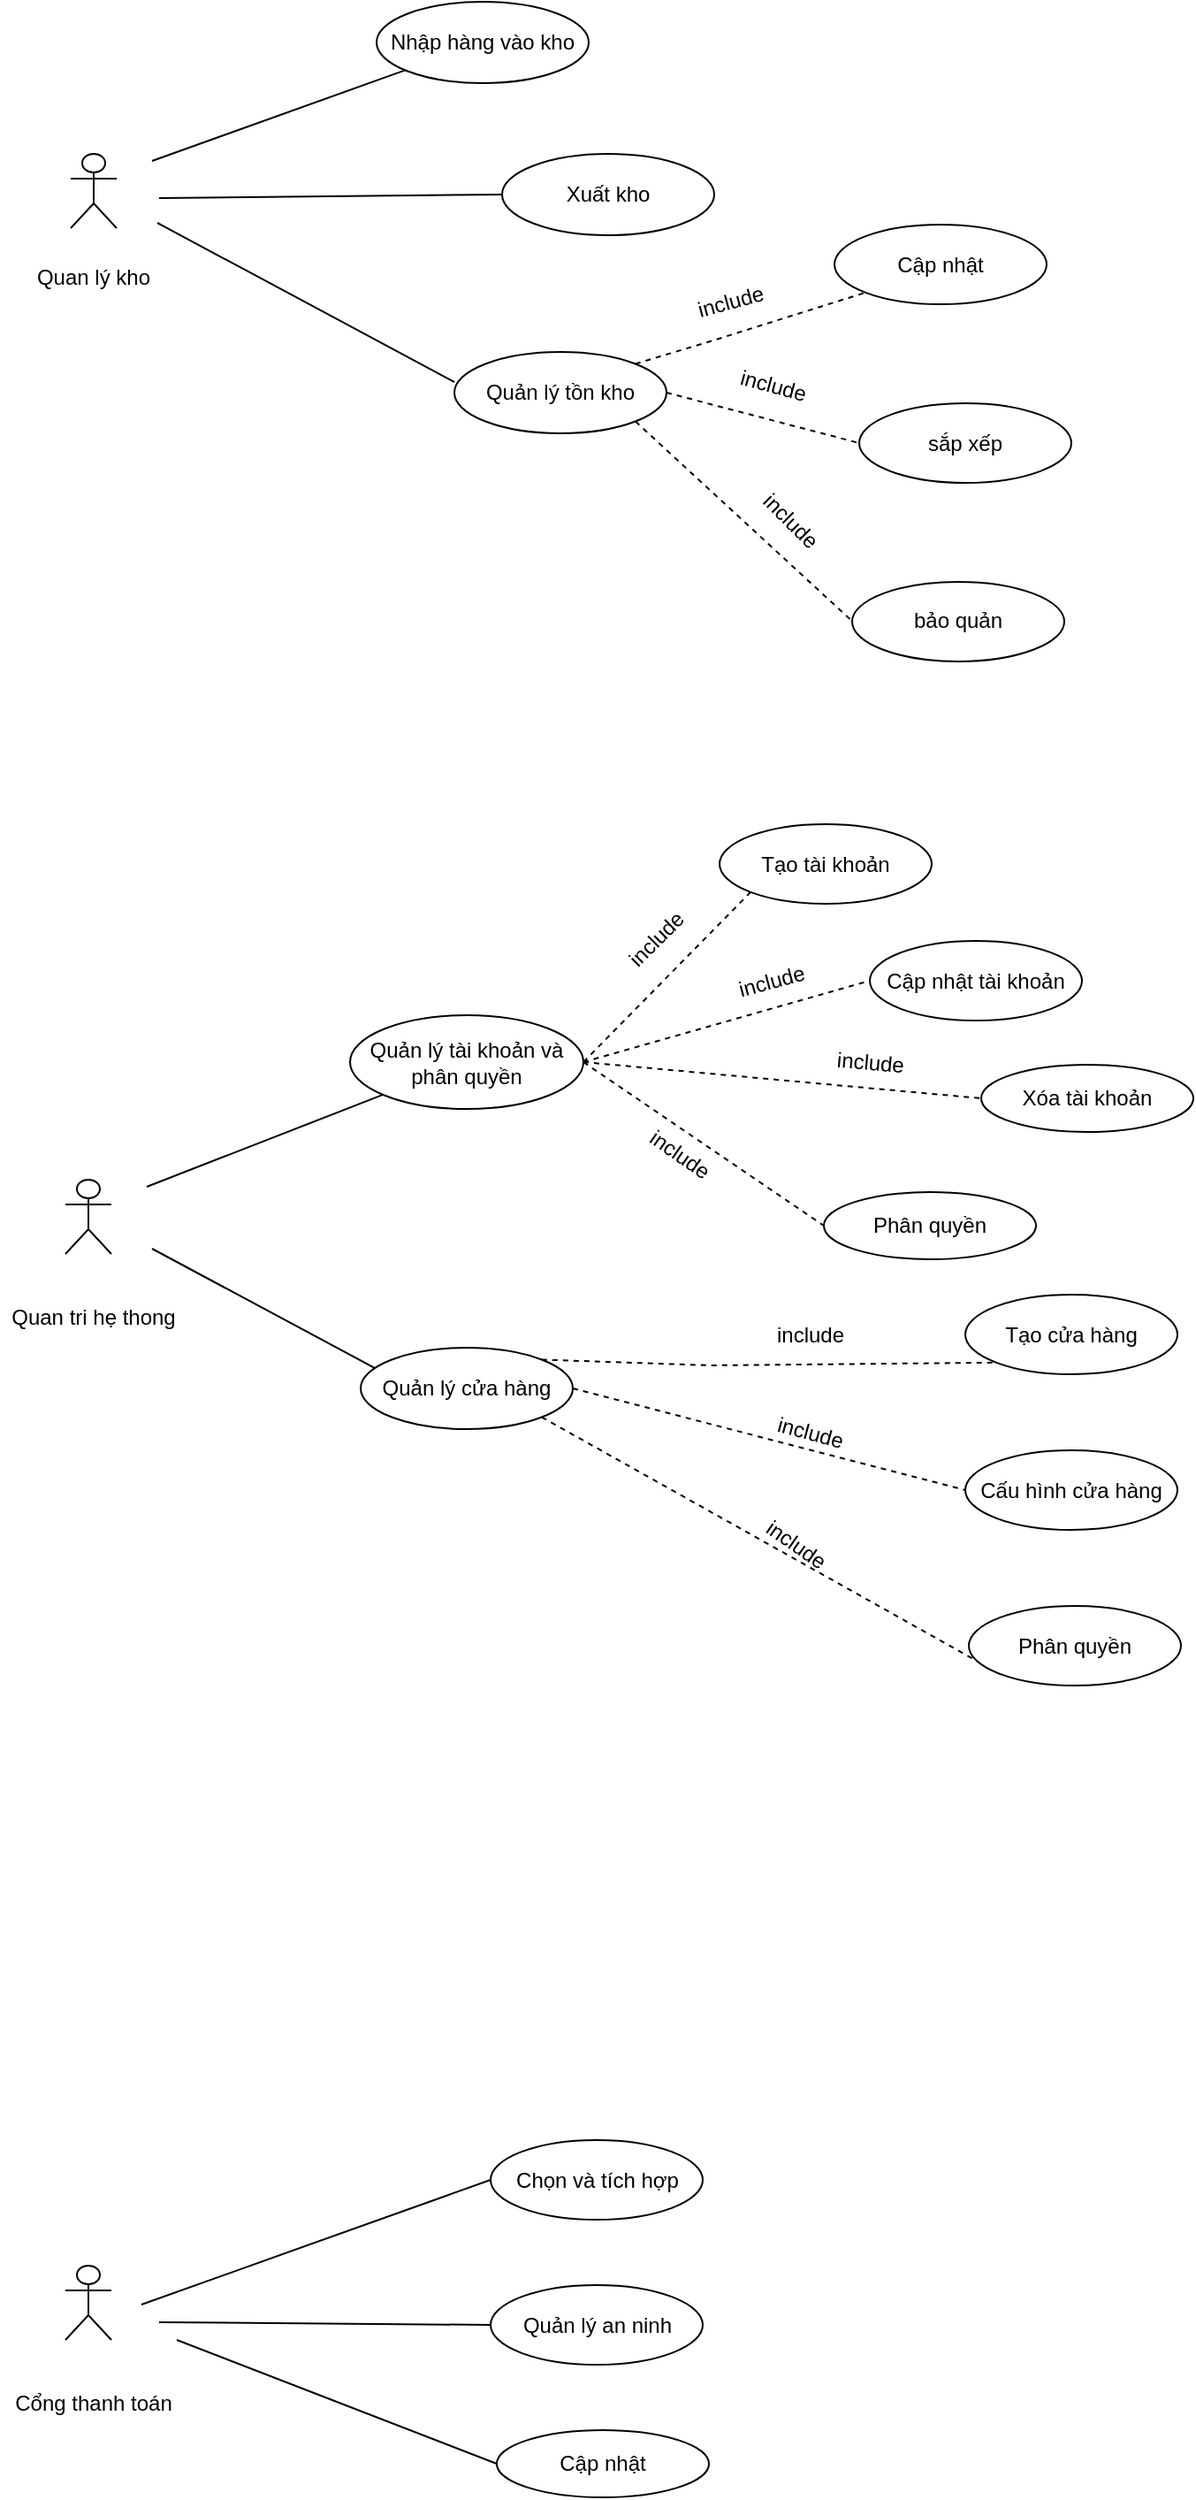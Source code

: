 <mxfile version="24.2.2" type="github">
  <diagram name="Trang-1" id="mjab6ADfAxwIbhP81gIm">
    <mxGraphModel dx="1278" dy="1340" grid="0" gridSize="10" guides="1" tooltips="1" connect="1" arrows="1" fold="1" page="1" pageScale="1" pageWidth="1654" pageHeight="2336" math="0" shadow="0">
      <root>
        <object label="" id="0">
          <mxCell />
        </object>
        <mxCell id="1" parent="0" />
        <object label="Actor" id="of0kRLde1mflrW6ySoam-1">
          <mxCell style="shape=umlActor;verticalLabelPosition=bottom;verticalAlign=top;html=1;outlineConnect=0;overflow=hidden;noLabel=1;" vertex="1" parent="1">
            <mxGeometry x="88" y="114" width="26" height="42" as="geometry" />
          </mxCell>
        </object>
        <mxCell id="of0kRLde1mflrW6ySoam-7" value="Quan lý kho" style="text;html=1;align=center;verticalAlign=middle;whiteSpace=wrap;rounded=0;" vertex="1" parent="1">
          <mxGeometry x="48" y="169" width="106" height="30" as="geometry" />
        </mxCell>
        <mxCell id="of0kRLde1mflrW6ySoam-8" value="" style="endArrow=none;html=1;rounded=0;" edge="1" parent="1" target="of0kRLde1mflrW6ySoam-9">
          <mxGeometry width="50" height="50" relative="1" as="geometry">
            <mxPoint x="134" y="118" as="sourcePoint" />
            <mxPoint x="205" y="67" as="targetPoint" />
          </mxGeometry>
        </mxCell>
        <mxCell id="of0kRLde1mflrW6ySoam-9" value="Nhập hàng vào kho" style="ellipse;whiteSpace=wrap;html=1;" vertex="1" parent="1">
          <mxGeometry x="261" y="28" width="120" height="46" as="geometry" />
        </mxCell>
        <mxCell id="of0kRLde1mflrW6ySoam-10" value="" style="endArrow=none;html=1;rounded=0;entryX=0;entryY=0.5;entryDx=0;entryDy=0;" edge="1" target="of0kRLde1mflrW6ySoam-11" parent="1">
          <mxGeometry width="50" height="50" relative="1" as="geometry">
            <mxPoint x="138" y="139" as="sourcePoint" />
            <mxPoint x="284" y="158" as="targetPoint" />
          </mxGeometry>
        </mxCell>
        <mxCell id="of0kRLde1mflrW6ySoam-11" value="Xuất kho" style="ellipse;whiteSpace=wrap;html=1;" vertex="1" parent="1">
          <mxGeometry x="332" y="114" width="120" height="46" as="geometry" />
        </mxCell>
        <mxCell id="of0kRLde1mflrW6ySoam-13" value="" style="endArrow=none;html=1;rounded=0;" edge="1" parent="1">
          <mxGeometry width="50" height="50" relative="1" as="geometry">
            <mxPoint x="137" y="153" as="sourcePoint" />
            <mxPoint x="305" y="243" as="targetPoint" />
          </mxGeometry>
        </mxCell>
        <mxCell id="of0kRLde1mflrW6ySoam-14" value="Quản lý tồn kho" style="ellipse;whiteSpace=wrap;html=1;" vertex="1" parent="1">
          <mxGeometry x="305" y="226" width="120" height="46" as="geometry" />
        </mxCell>
        <mxCell id="of0kRLde1mflrW6ySoam-16" value="" style="endArrow=none;dashed=1;html=1;rounded=0;exitX=1;exitY=0;exitDx=0;exitDy=0;entryX=0;entryY=1;entryDx=0;entryDy=0;" edge="1" parent="1" source="of0kRLde1mflrW6ySoam-14" target="of0kRLde1mflrW6ySoam-17">
          <mxGeometry width="50" height="50" relative="1" as="geometry">
            <mxPoint x="381" y="326" as="sourcePoint" />
            <mxPoint x="446" y="204" as="targetPoint" />
            <Array as="points">
              <mxPoint x="453" y="219" />
            </Array>
          </mxGeometry>
        </mxCell>
        <mxCell id="of0kRLde1mflrW6ySoam-17" value="Cập nhật" style="ellipse;whiteSpace=wrap;html=1;" vertex="1" parent="1">
          <mxGeometry x="520" y="154" width="120" height="45" as="geometry" />
        </mxCell>
        <mxCell id="of0kRLde1mflrW6ySoam-18" value="" style="endArrow=none;dashed=1;html=1;rounded=0;exitX=1;exitY=0.5;exitDx=0;exitDy=0;entryX=0;entryY=0.5;entryDx=0;entryDy=0;" edge="1" target="of0kRLde1mflrW6ySoam-19" parent="1" source="of0kRLde1mflrW6ySoam-14">
          <mxGeometry width="50" height="50" relative="1" as="geometry">
            <mxPoint x="433" y="274" as="sourcePoint" />
            <mxPoint x="506" y="274" as="targetPoint" />
            <Array as="points" />
          </mxGeometry>
        </mxCell>
        <mxCell id="of0kRLde1mflrW6ySoam-19" value="sắp xếp" style="ellipse;whiteSpace=wrap;html=1;" vertex="1" parent="1">
          <mxGeometry x="534" y="255" width="120" height="45" as="geometry" />
        </mxCell>
        <mxCell id="of0kRLde1mflrW6ySoam-20" value="" style="endArrow=none;dashed=1;html=1;rounded=0;exitX=1;exitY=1;exitDx=0;exitDy=0;entryX=0;entryY=1;entryDx=0;entryDy=0;" edge="1" target="of0kRLde1mflrW6ySoam-21" parent="1" source="of0kRLde1mflrW6ySoam-14">
          <mxGeometry width="50" height="50" relative="1" as="geometry">
            <mxPoint x="390.24" y="332.002" as="sourcePoint" />
            <mxPoint x="456" y="405.98" as="targetPoint" />
            <Array as="points" />
          </mxGeometry>
        </mxCell>
        <mxCell id="of0kRLde1mflrW6ySoam-21" value="bảo quản" style="ellipse;whiteSpace=wrap;html=1;" vertex="1" parent="1">
          <mxGeometry x="530" y="355.98" width="120" height="45" as="geometry" />
        </mxCell>
        <mxCell id="of0kRLde1mflrW6ySoam-23" value="include" style="text;html=1;align=center;verticalAlign=middle;resizable=0;points=[];autosize=1;strokeColor=none;fillColor=none;rotation=-15;" vertex="1" parent="1">
          <mxGeometry x="431" y="185" width="59" height="26" as="geometry" />
        </mxCell>
        <mxCell id="of0kRLde1mflrW6ySoam-25" value="include" style="text;html=1;align=center;verticalAlign=middle;resizable=0;points=[];autosize=1;strokeColor=none;fillColor=none;rotation=15;" vertex="1" parent="1">
          <mxGeometry x="455" y="232" width="59" height="26" as="geometry" />
        </mxCell>
        <mxCell id="of0kRLde1mflrW6ySoam-26" value="include" style="text;html=1;align=center;verticalAlign=middle;resizable=0;points=[];autosize=1;strokeColor=none;fillColor=none;rotation=45;" vertex="1" parent="1">
          <mxGeometry x="465" y="308" width="59" height="26" as="geometry" />
        </mxCell>
        <object label="Actor" id="of0kRLde1mflrW6ySoam-27">
          <mxCell style="shape=umlActor;verticalLabelPosition=bottom;verticalAlign=top;html=1;outlineConnect=0;overflow=hidden;noLabel=1;" vertex="1" parent="1">
            <mxGeometry x="85" y="694" width="26" height="42" as="geometry" />
          </mxCell>
        </object>
        <mxCell id="of0kRLde1mflrW6ySoam-28" value="Quan tri hẹ thong" style="text;html=1;align=center;verticalAlign=middle;whiteSpace=wrap;rounded=0;" vertex="1" parent="1">
          <mxGeometry x="48" y="757" width="106" height="30" as="geometry" />
        </mxCell>
        <mxCell id="of0kRLde1mflrW6ySoam-29" value="" style="endArrow=none;html=1;rounded=0;" edge="1" parent="1" target="of0kRLde1mflrW6ySoam-30">
          <mxGeometry width="50" height="50" relative="1" as="geometry">
            <mxPoint x="131" y="698" as="sourcePoint" />
            <mxPoint x="202" y="647" as="targetPoint" />
          </mxGeometry>
        </mxCell>
        <mxCell id="of0kRLde1mflrW6ySoam-30" value="Quản lý tài khoản và phân quyền" style="ellipse;whiteSpace=wrap;html=1;" vertex="1" parent="1">
          <mxGeometry x="246" y="601" width="132" height="53" as="geometry" />
        </mxCell>
        <mxCell id="of0kRLde1mflrW6ySoam-33" value="" style="endArrow=none;html=1;rounded=0;" edge="1" parent="1">
          <mxGeometry width="50" height="50" relative="1" as="geometry">
            <mxPoint x="134" y="733" as="sourcePoint" />
            <mxPoint x="302" y="823" as="targetPoint" />
          </mxGeometry>
        </mxCell>
        <mxCell id="of0kRLde1mflrW6ySoam-34" value="Quản lý cửa hàng" style="ellipse;whiteSpace=wrap;html=1;" vertex="1" parent="1">
          <mxGeometry x="252" y="789" width="120" height="46" as="geometry" />
        </mxCell>
        <mxCell id="of0kRLde1mflrW6ySoam-35" value="" style="endArrow=none;dashed=1;html=1;rounded=0;exitX=1;exitY=0;exitDx=0;exitDy=0;entryX=0;entryY=1;entryDx=0;entryDy=0;" edge="1" parent="1" source="of0kRLde1mflrW6ySoam-34" target="of0kRLde1mflrW6ySoam-36">
          <mxGeometry width="50" height="50" relative="1" as="geometry">
            <mxPoint x="378" y="906" as="sourcePoint" />
            <mxPoint x="443" y="784" as="targetPoint" />
            <Array as="points">
              <mxPoint x="450" y="799" />
            </Array>
          </mxGeometry>
        </mxCell>
        <mxCell id="of0kRLde1mflrW6ySoam-36" value="Tạo cửa hàng" style="ellipse;whiteSpace=wrap;html=1;" vertex="1" parent="1">
          <mxGeometry x="594" y="759" width="120" height="45" as="geometry" />
        </mxCell>
        <mxCell id="of0kRLde1mflrW6ySoam-37" value="" style="endArrow=none;dashed=1;html=1;rounded=0;exitX=1;exitY=0.5;exitDx=0;exitDy=0;entryX=0;entryY=0.5;entryDx=0;entryDy=0;" edge="1" parent="1" source="of0kRLde1mflrW6ySoam-34" target="of0kRLde1mflrW6ySoam-38">
          <mxGeometry width="50" height="50" relative="1" as="geometry">
            <mxPoint x="430" y="854" as="sourcePoint" />
            <mxPoint x="503" y="854" as="targetPoint" />
            <Array as="points" />
          </mxGeometry>
        </mxCell>
        <mxCell id="of0kRLde1mflrW6ySoam-38" value="Cấu hình cửa hàng" style="ellipse;whiteSpace=wrap;html=1;" vertex="1" parent="1">
          <mxGeometry x="594" y="847" width="120" height="45" as="geometry" />
        </mxCell>
        <mxCell id="of0kRLde1mflrW6ySoam-39" value="" style="endArrow=none;dashed=1;html=1;rounded=0;exitX=1;exitY=1;exitDx=0;exitDy=0;entryX=0;entryY=1;entryDx=0;entryDy=0;" edge="1" parent="1" source="of0kRLde1mflrW6ySoam-34" target="of0kRLde1mflrW6ySoam-40">
          <mxGeometry width="50" height="50" relative="1" as="geometry">
            <mxPoint x="387.24" y="912.002" as="sourcePoint" />
            <mxPoint x="453" y="985.98" as="targetPoint" />
            <Array as="points" />
          </mxGeometry>
        </mxCell>
        <mxCell id="of0kRLde1mflrW6ySoam-40" value="Phân quyền" style="ellipse;whiteSpace=wrap;html=1;" vertex="1" parent="1">
          <mxGeometry x="596" y="935" width="120" height="45" as="geometry" />
        </mxCell>
        <mxCell id="of0kRLde1mflrW6ySoam-41" value="include" style="text;html=1;align=center;verticalAlign=middle;resizable=0;points=[];autosize=1;strokeColor=none;fillColor=none;rotation=0;" vertex="1" parent="1">
          <mxGeometry x="476" y="768.5" width="59" height="26" as="geometry" />
        </mxCell>
        <mxCell id="of0kRLde1mflrW6ySoam-42" value="include" style="text;html=1;align=center;verticalAlign=middle;resizable=0;points=[];autosize=1;strokeColor=none;fillColor=none;rotation=15;" vertex="1" parent="1">
          <mxGeometry x="476" y="824" width="59" height="26" as="geometry" />
        </mxCell>
        <mxCell id="of0kRLde1mflrW6ySoam-43" value="include" style="text;html=1;align=center;verticalAlign=middle;resizable=0;points=[];autosize=1;strokeColor=none;fillColor=none;rotation=35;" vertex="1" parent="1">
          <mxGeometry x="468" y="887" width="59" height="26" as="geometry" />
        </mxCell>
        <mxCell id="of0kRLde1mflrW6ySoam-46" value="" style="endArrow=none;dashed=1;html=1;rounded=0;exitX=1;exitY=0.5;exitDx=0;exitDy=0;entryX=0;entryY=1;entryDx=0;entryDy=0;" edge="1" parent="1" source="of0kRLde1mflrW6ySoam-30" target="of0kRLde1mflrW6ySoam-47">
          <mxGeometry width="50" height="50" relative="1" as="geometry">
            <mxPoint x="347" y="868" as="sourcePoint" />
            <mxPoint x="477" y="580" as="targetPoint" />
          </mxGeometry>
        </mxCell>
        <mxCell id="of0kRLde1mflrW6ySoam-47" value="Tạo tài khoản" style="ellipse;whiteSpace=wrap;html=1;" vertex="1" parent="1">
          <mxGeometry x="455" y="493" width="120" height="45" as="geometry" />
        </mxCell>
        <mxCell id="of0kRLde1mflrW6ySoam-48" value="" style="endArrow=none;dashed=1;html=1;rounded=0;exitX=1;exitY=0.5;exitDx=0;exitDy=0;entryX=0;entryY=0.5;entryDx=0;entryDy=0;" edge="1" target="of0kRLde1mflrW6ySoam-49" parent="1" source="of0kRLde1mflrW6ySoam-30">
          <mxGeometry width="50" height="50" relative="1" as="geometry">
            <mxPoint x="388" y="638" as="sourcePoint" />
            <mxPoint x="487" y="590" as="targetPoint" />
          </mxGeometry>
        </mxCell>
        <mxCell id="of0kRLde1mflrW6ySoam-49" value="Cập nhật tài khoản" style="ellipse;whiteSpace=wrap;html=1;" vertex="1" parent="1">
          <mxGeometry x="540" y="559" width="120" height="45" as="geometry" />
        </mxCell>
        <mxCell id="of0kRLde1mflrW6ySoam-50" value="" style="endArrow=none;dashed=1;html=1;rounded=0;exitX=1;exitY=0.5;exitDx=0;exitDy=0;entryX=0;entryY=0.5;entryDx=0;entryDy=0;" edge="1" target="of0kRLde1mflrW6ySoam-51" parent="1" source="of0kRLde1mflrW6ySoam-30">
          <mxGeometry width="50" height="50" relative="1" as="geometry">
            <mxPoint x="513" y="709" as="sourcePoint" />
            <mxPoint x="612" y="661" as="targetPoint" />
          </mxGeometry>
        </mxCell>
        <mxCell id="of0kRLde1mflrW6ySoam-51" value="Xóa tài khoản" style="ellipse;whiteSpace=wrap;html=1;" vertex="1" parent="1">
          <mxGeometry x="603" y="629" width="120" height="38" as="geometry" />
        </mxCell>
        <mxCell id="of0kRLde1mflrW6ySoam-52" value="" style="endArrow=none;dashed=1;html=1;rounded=0;entryX=0;entryY=0.5;entryDx=0;entryDy=0;exitX=1;exitY=0.5;exitDx=0;exitDy=0;" edge="1" target="of0kRLde1mflrW6ySoam-53" parent="1" source="of0kRLde1mflrW6ySoam-30">
          <mxGeometry width="50" height="50" relative="1" as="geometry">
            <mxPoint x="354.995" y="639.909" as="sourcePoint" />
            <mxPoint x="618.04" y="716" as="targetPoint" />
          </mxGeometry>
        </mxCell>
        <mxCell id="of0kRLde1mflrW6ySoam-53" value="Phân quyền" style="ellipse;whiteSpace=wrap;html=1;" vertex="1" parent="1">
          <mxGeometry x="514" y="701" width="120" height="38" as="geometry" />
        </mxCell>
        <mxCell id="of0kRLde1mflrW6ySoam-54" value="include" style="text;html=1;align=center;verticalAlign=middle;resizable=0;points=[];autosize=1;strokeColor=none;fillColor=none;rotation=-45;" vertex="1" parent="1">
          <mxGeometry x="389.999" y="545.002" width="59" height="26" as="geometry" />
        </mxCell>
        <mxCell id="of0kRLde1mflrW6ySoam-55" value="include" style="text;html=1;align=center;verticalAlign=middle;resizable=0;points=[];autosize=1;strokeColor=none;fillColor=none;rotation=-15;" vertex="1" parent="1">
          <mxGeometry x="454.999" y="568.502" width="59" height="26" as="geometry" />
        </mxCell>
        <mxCell id="of0kRLde1mflrW6ySoam-56" value="include" style="text;html=1;align=center;verticalAlign=middle;resizable=0;points=[];autosize=1;strokeColor=none;fillColor=none;rotation=5;" vertex="1" parent="1">
          <mxGeometry x="510.999" y="614.502" width="59" height="26" as="geometry" />
        </mxCell>
        <mxCell id="of0kRLde1mflrW6ySoam-58" value="include" style="text;html=1;align=center;verticalAlign=middle;resizable=0;points=[];autosize=1;strokeColor=none;fillColor=none;rotation=35;" vertex="1" parent="1">
          <mxGeometry x="402.999" y="667.002" width="59" height="26" as="geometry" />
        </mxCell>
        <object label="Actor" id="of0kRLde1mflrW6ySoam-59">
          <mxCell style="shape=umlActor;verticalLabelPosition=bottom;verticalAlign=top;html=1;outlineConnect=0;overflow=hidden;noLabel=1;" vertex="1" parent="1">
            <mxGeometry x="85" y="1308" width="26" height="42" as="geometry" />
          </mxCell>
        </object>
        <mxCell id="of0kRLde1mflrW6ySoam-60" value="Cổng thanh toán" style="text;html=1;align=center;verticalAlign=middle;whiteSpace=wrap;rounded=0;" vertex="1" parent="1">
          <mxGeometry x="48" y="1371" width="106" height="30" as="geometry" />
        </mxCell>
        <mxCell id="of0kRLde1mflrW6ySoam-61" value="" style="endArrow=none;html=1;rounded=0;entryX=0;entryY=0.5;entryDx=0;entryDy=0;" edge="1" parent="1" target="of0kRLde1mflrW6ySoam-75">
          <mxGeometry width="50" height="50" relative="1" as="geometry">
            <mxPoint x="128" y="1330" as="sourcePoint" />
            <mxPoint x="261" y="1329.5" as="targetPoint" />
          </mxGeometry>
        </mxCell>
        <mxCell id="of0kRLde1mflrW6ySoam-75" value="Chọn và tích hợp" style="ellipse;whiteSpace=wrap;html=1;" vertex="1" parent="1">
          <mxGeometry x="325.5" y="1237" width="120" height="45" as="geometry" />
        </mxCell>
        <mxCell id="of0kRLde1mflrW6ySoam-77" value="Quản lý an ninh" style="ellipse;whiteSpace=wrap;html=1;" vertex="1" parent="1">
          <mxGeometry x="325.5" y="1319" width="120" height="45" as="geometry" />
        </mxCell>
        <mxCell id="of0kRLde1mflrW6ySoam-79" value="Cập nhật" style="ellipse;whiteSpace=wrap;html=1;" vertex="1" parent="1">
          <mxGeometry x="329" y="1401" width="120" height="38" as="geometry" />
        </mxCell>
        <mxCell id="of0kRLde1mflrW6ySoam-88" value="" style="endArrow=none;html=1;rounded=0;entryX=0;entryY=0.5;entryDx=0;entryDy=0;" edge="1" parent="1" target="of0kRLde1mflrW6ySoam-77">
          <mxGeometry width="50" height="50" relative="1" as="geometry">
            <mxPoint x="138" y="1340" as="sourcePoint" />
            <mxPoint x="310" y="1286" as="targetPoint" />
          </mxGeometry>
        </mxCell>
        <mxCell id="of0kRLde1mflrW6ySoam-89" value="" style="endArrow=none;html=1;rounded=0;entryX=0;entryY=0.5;entryDx=0;entryDy=0;" edge="1" parent="1" target="of0kRLde1mflrW6ySoam-79">
          <mxGeometry width="50" height="50" relative="1" as="geometry">
            <mxPoint x="148" y="1350" as="sourcePoint" />
            <mxPoint x="320" y="1296" as="targetPoint" />
          </mxGeometry>
        </mxCell>
      </root>
    </mxGraphModel>
  </diagram>
</mxfile>
